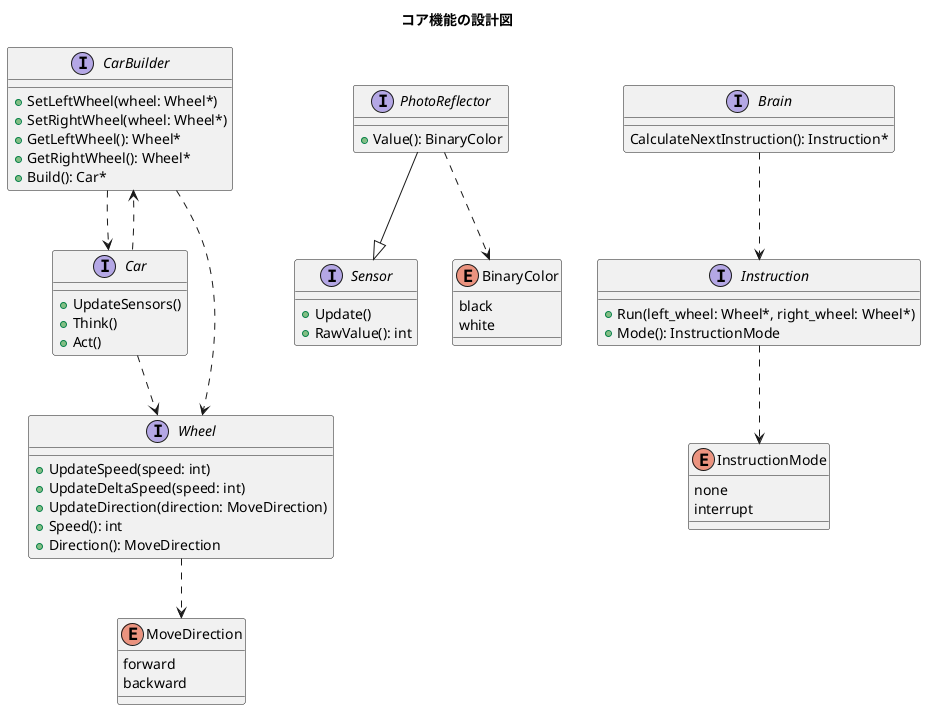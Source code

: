 @startuml
'https://plantuml.com/class-diagram

title "コア機能の設計図"

interface CarBuilder {
+ SetLeftWheel(wheel: Wheel*)
+ SetRightWheel(wheel: Wheel*)
+ GetLeftWheel(): Wheel*
+ GetRightWheel(): Wheel*
+ Build(): Car*
}

interface Car {
+ UpdateSensors()
+ Think()
+ Act()
}

interface Wheel {
+ UpdateSpeed(speed: int)
+ UpdateDeltaSpeed(speed: int)
+ UpdateDirection(direction: MoveDirection)
+ Speed(): int
+ Direction(): MoveDirection
}

enum MoveDirection {
    forward
    backward
}

interface Sensor {
+ Update()
+ RawValue(): int
}

interface PhotoReflector {
+ Value(): BinaryColor
}

enum BinaryColor {
    black
    white
}

interface Brain {
    CalculateNextInstruction(): Instruction*
}

interface Instruction {
+ Run(left_wheel: Wheel*, right_wheel: Wheel*)
+ Mode(): InstructionMode
}

enum InstructionMode {
    none
    interrupt
}


CarBuilder ..> Car
CarBuilder ..> Wheel
'CarBuilder ..> Car
'CarBuilder ..> Wheel
'Car ..> CarBuilder
Car ..> CarBuilder
Car ..> Wheel
Wheel ..> MoveDirection
PhotoReflector --|> Sensor
PhotoReflector ..> BinaryColor
Brain ..> Instruction
Instruction ..> InstructionMode
@enduml